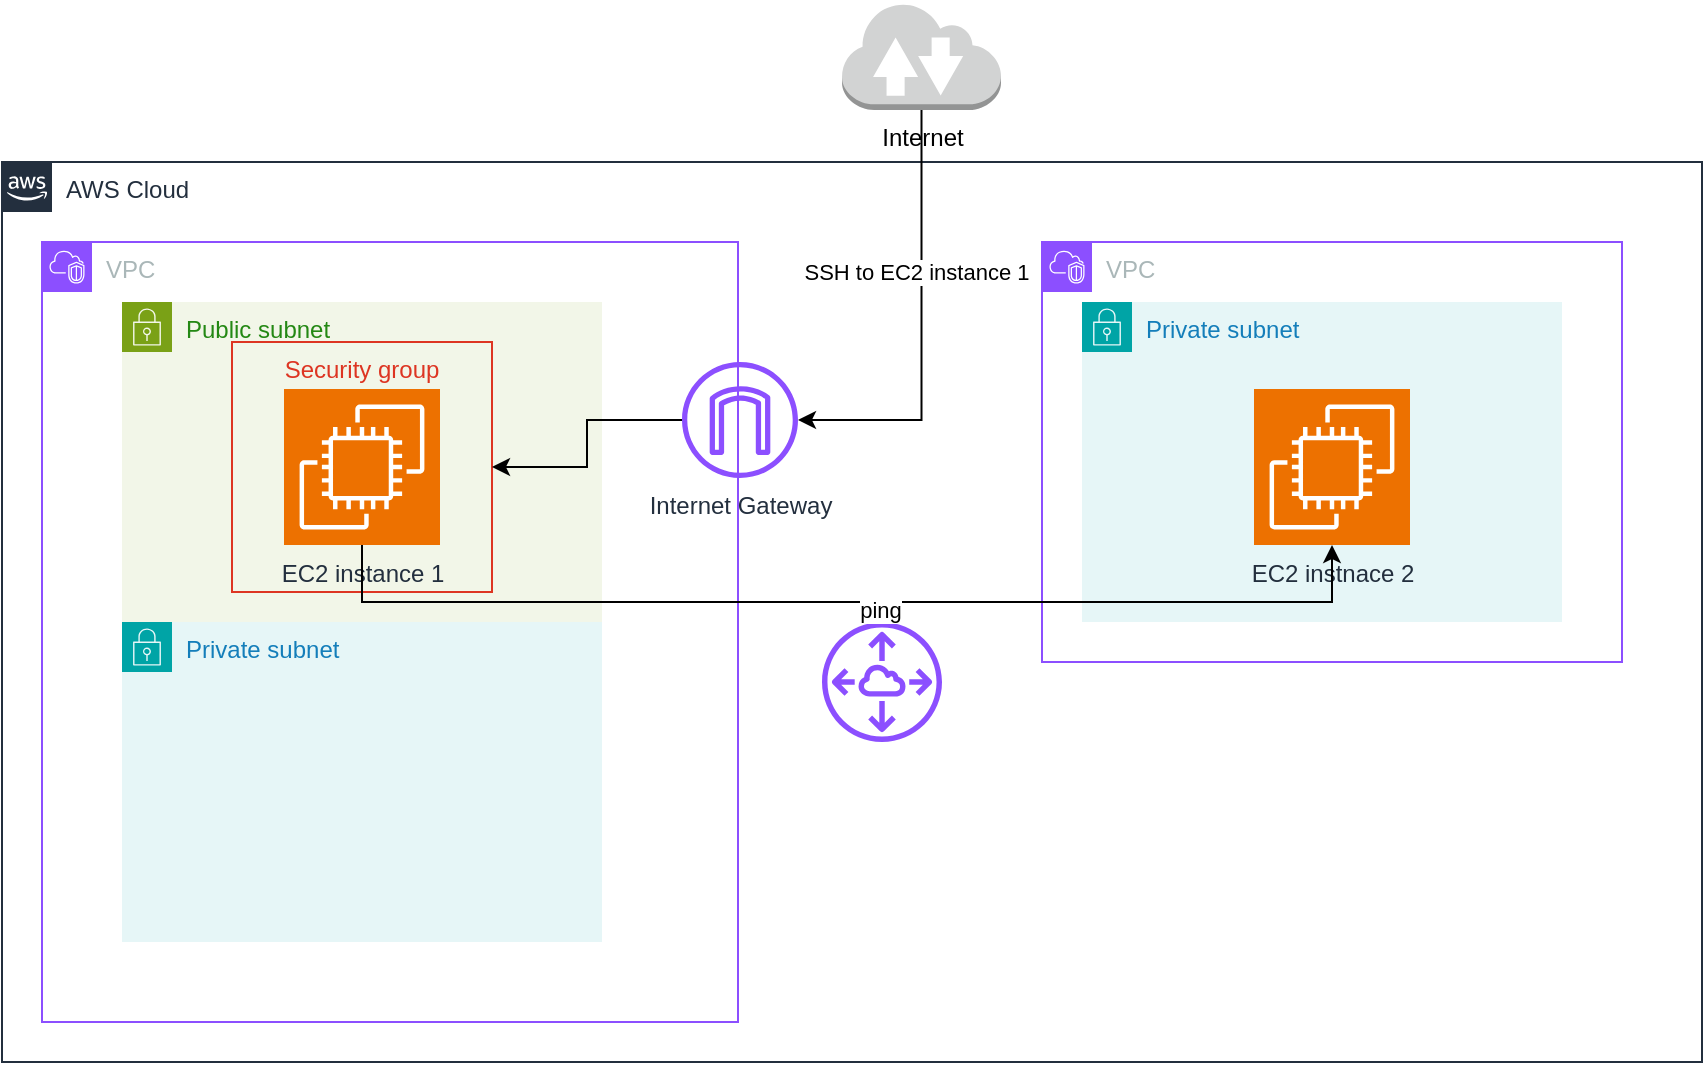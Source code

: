 <mxfile version="27.1.6">
  <diagram id="Ht1M8jgEwFfnCIfOTk4-" name="Page-1">
    <mxGraphModel dx="1213" dy="643" grid="1" gridSize="10" guides="1" tooltips="1" connect="1" arrows="1" fold="1" page="1" pageScale="1" pageWidth="1169" pageHeight="827" math="0" shadow="0">
      <root>
        <mxCell id="0" />
        <mxCell id="1" parent="0" />
        <mxCell id="sEyTGMz4XOPRMykjfv5Z-1" value="Public subnet" style="points=[[0,0],[0.25,0],[0.5,0],[0.75,0],[1,0],[1,0.25],[1,0.5],[1,0.75],[1,1],[0.75,1],[0.5,1],[0.25,1],[0,1],[0,0.75],[0,0.5],[0,0.25]];outlineConnect=0;gradientColor=none;html=1;whiteSpace=wrap;fontSize=12;fontStyle=0;container=1;pointerEvents=0;collapsible=0;recursiveResize=0;shape=mxgraph.aws4.group;grIcon=mxgraph.aws4.group_security_group;grStroke=0;strokeColor=#7AA116;fillColor=#F2F6E8;verticalAlign=top;align=left;spacingLeft=30;fontColor=#248814;dashed=0;" parent="1" vertex="1">
          <mxGeometry x="200" y="160" width="240" height="160" as="geometry" />
        </mxCell>
        <mxCell id="sEyTGMz4XOPRMykjfv5Z-6" value="Security group" style="fillColor=none;strokeColor=#DD3522;verticalAlign=top;fontStyle=0;fontColor=#DD3522;whiteSpace=wrap;html=1;" parent="sEyTGMz4XOPRMykjfv5Z-1" vertex="1">
          <mxGeometry x="55" y="20" width="130" height="125" as="geometry" />
        </mxCell>
        <mxCell id="sEyTGMz4XOPRMykjfv5Z-4" value="EC2 instance 1" style="sketch=0;points=[[0,0,0],[0.25,0,0],[0.5,0,0],[0.75,0,0],[1,0,0],[0,1,0],[0.25,1,0],[0.5,1,0],[0.75,1,0],[1,1,0],[0,0.25,0],[0,0.5,0],[0,0.75,0],[1,0.25,0],[1,0.5,0],[1,0.75,0]];outlineConnect=0;fontColor=#232F3E;fillColor=#ED7100;strokeColor=#ffffff;dashed=0;verticalLabelPosition=bottom;verticalAlign=top;align=center;html=1;fontSize=12;fontStyle=0;aspect=fixed;shape=mxgraph.aws4.resourceIcon;resIcon=mxgraph.aws4.ec2;" parent="sEyTGMz4XOPRMykjfv5Z-1" vertex="1">
          <mxGeometry x="81" y="43.5" width="78" height="78" as="geometry" />
        </mxCell>
        <mxCell id="sEyTGMz4XOPRMykjfv5Z-2" value="Private subnet" style="points=[[0,0],[0.25,0],[0.5,0],[0.75,0],[1,0],[1,0.25],[1,0.5],[1,0.75],[1,1],[0.75,1],[0.5,1],[0.25,1],[0,1],[0,0.75],[0,0.5],[0,0.25]];outlineConnect=0;gradientColor=none;html=1;whiteSpace=wrap;fontSize=12;fontStyle=0;container=1;pointerEvents=0;collapsible=0;recursiveResize=0;shape=mxgraph.aws4.group;grIcon=mxgraph.aws4.group_security_group;grStroke=0;strokeColor=#00A4A6;fillColor=#E6F6F7;verticalAlign=top;align=left;spacingLeft=30;fontColor=#147EBA;dashed=0;" parent="1" vertex="1">
          <mxGeometry x="200" y="320" width="240" height="160" as="geometry" />
        </mxCell>
        <mxCell id="sEyTGMz4XOPRMykjfv5Z-3" value="Private subnet" style="points=[[0,0],[0.25,0],[0.5,0],[0.75,0],[1,0],[1,0.25],[1,0.5],[1,0.75],[1,1],[0.75,1],[0.5,1],[0.25,1],[0,1],[0,0.75],[0,0.5],[0,0.25]];outlineConnect=0;gradientColor=none;html=1;whiteSpace=wrap;fontSize=12;fontStyle=0;container=1;pointerEvents=0;collapsible=0;recursiveResize=0;shape=mxgraph.aws4.group;grIcon=mxgraph.aws4.group_security_group;grStroke=0;strokeColor=#00A4A6;fillColor=#E6F6F7;verticalAlign=top;align=left;spacingLeft=30;fontColor=#147EBA;dashed=0;" parent="1" vertex="1">
          <mxGeometry x="680" y="160" width="240" height="160" as="geometry" />
        </mxCell>
        <mxCell id="sEyTGMz4XOPRMykjfv5Z-7" value="VPC" style="points=[[0,0],[0.25,0],[0.5,0],[0.75,0],[1,0],[1,0.25],[1,0.5],[1,0.75],[1,1],[0.75,1],[0.5,1],[0.25,1],[0,1],[0,0.75],[0,0.5],[0,0.25]];outlineConnect=0;gradientColor=none;html=1;whiteSpace=wrap;fontSize=12;fontStyle=0;container=1;pointerEvents=0;collapsible=0;recursiveResize=0;shape=mxgraph.aws4.group;grIcon=mxgraph.aws4.group_vpc2;strokeColor=#8C4FFF;fillColor=none;verticalAlign=top;align=left;spacingLeft=30;fontColor=#AAB7B8;dashed=0;" parent="1" vertex="1">
          <mxGeometry x="160" y="130" width="348" height="390" as="geometry" />
        </mxCell>
        <mxCell id="sEyTGMz4XOPRMykjfv5Z-8" value="VPC" style="points=[[0,0],[0.25,0],[0.5,0],[0.75,0],[1,0],[1,0.25],[1,0.5],[1,0.75],[1,1],[0.75,1],[0.5,1],[0.25,1],[0,1],[0,0.75],[0,0.5],[0,0.25]];outlineConnect=0;gradientColor=none;html=1;whiteSpace=wrap;fontSize=12;fontStyle=0;container=1;pointerEvents=0;collapsible=0;recursiveResize=0;shape=mxgraph.aws4.group;grIcon=mxgraph.aws4.group_vpc2;strokeColor=#8C4FFF;fillColor=none;verticalAlign=top;align=left;spacingLeft=30;fontColor=#AAB7B8;dashed=0;" parent="1" vertex="1">
          <mxGeometry x="660" y="130" width="290" height="210" as="geometry" />
        </mxCell>
        <mxCell id="sEyTGMz4XOPRMykjfv5Z-9" value="EC2 instnace 2" style="sketch=0;points=[[0,0,0],[0.25,0,0],[0.5,0,0],[0.75,0,0],[1,0,0],[0,1,0],[0.25,1,0],[0.5,1,0],[0.75,1,0],[1,1,0],[0,0.25,0],[0,0.5,0],[0,0.75,0],[1,0.25,0],[1,0.5,0],[1,0.75,0]];outlineConnect=0;fontColor=#232F3E;fillColor=#ED7100;strokeColor=#ffffff;dashed=0;verticalLabelPosition=bottom;verticalAlign=top;align=center;html=1;fontSize=12;fontStyle=0;aspect=fixed;shape=mxgraph.aws4.resourceIcon;resIcon=mxgraph.aws4.ec2;" parent="sEyTGMz4XOPRMykjfv5Z-8" vertex="1">
          <mxGeometry x="106" y="73.5" width="78" height="78" as="geometry" />
        </mxCell>
        <mxCell id="sEyTGMz4XOPRMykjfv5Z-10" value="AWS Cloud" style="points=[[0,0],[0.25,0],[0.5,0],[0.75,0],[1,0],[1,0.25],[1,0.5],[1,0.75],[1,1],[0.75,1],[0.5,1],[0.25,1],[0,1],[0,0.75],[0,0.5],[0,0.25]];outlineConnect=0;gradientColor=none;html=1;whiteSpace=wrap;fontSize=12;fontStyle=0;container=1;pointerEvents=0;collapsible=0;recursiveResize=0;shape=mxgraph.aws4.group;grIcon=mxgraph.aws4.group_aws_cloud_alt;strokeColor=#232F3E;fillColor=none;verticalAlign=top;align=left;spacingLeft=30;fontColor=#232F3E;dashed=0;" parent="1" vertex="1">
          <mxGeometry x="140" y="90" width="850" height="450" as="geometry" />
        </mxCell>
        <mxCell id="_HQ_mAnuQUOQdwVPvj10-2" value="" style="sketch=0;outlineConnect=0;fontColor=#232F3E;gradientColor=none;fillColor=#8C4FFF;strokeColor=none;dashed=0;verticalLabelPosition=bottom;verticalAlign=top;align=center;html=1;fontSize=12;fontStyle=0;aspect=fixed;pointerEvents=1;shape=mxgraph.aws4.peering;" vertex="1" parent="sEyTGMz4XOPRMykjfv5Z-10">
          <mxGeometry x="410" y="230" width="60" height="60" as="geometry" />
        </mxCell>
        <mxCell id="sEyTGMz4XOPRMykjfv5Z-14" style="edgeStyle=orthogonalEdgeStyle;rounded=0;orthogonalLoop=1;jettySize=auto;html=1;" parent="1" source="sEyTGMz4XOPRMykjfv5Z-11" target="sEyTGMz4XOPRMykjfv5Z-6" edge="1">
          <mxGeometry relative="1" as="geometry" />
        </mxCell>
        <mxCell id="sEyTGMz4XOPRMykjfv5Z-11" value="Internet Gateway" style="sketch=0;outlineConnect=0;fontColor=#232F3E;gradientColor=none;fillColor=#8C4FFF;strokeColor=none;dashed=0;verticalLabelPosition=bottom;verticalAlign=top;align=center;html=1;fontSize=12;fontStyle=0;aspect=fixed;pointerEvents=1;shape=mxgraph.aws4.internet_gateway;" parent="1" vertex="1">
          <mxGeometry x="480" y="190" width="58" height="58" as="geometry" />
        </mxCell>
        <mxCell id="sEyTGMz4XOPRMykjfv5Z-13" style="edgeStyle=orthogonalEdgeStyle;rounded=0;orthogonalLoop=1;jettySize=auto;html=1;" parent="1" source="sEyTGMz4XOPRMykjfv5Z-12" target="sEyTGMz4XOPRMykjfv5Z-11" edge="1">
          <mxGeometry relative="1" as="geometry">
            <mxPoint x="599.75" y="240" as="targetPoint" />
            <Array as="points">
              <mxPoint x="600" y="219" />
            </Array>
          </mxGeometry>
        </mxCell>
        <mxCell id="_HQ_mAnuQUOQdwVPvj10-4" value="SSH to EC2 instance 1" style="edgeLabel;html=1;align=center;verticalAlign=middle;resizable=0;points=[];" vertex="1" connectable="0" parent="sEyTGMz4XOPRMykjfv5Z-13">
          <mxGeometry x="-0.253" y="-3" relative="1" as="geometry">
            <mxPoint as="offset" />
          </mxGeometry>
        </mxCell>
        <mxCell id="sEyTGMz4XOPRMykjfv5Z-12" value="Internet" style="outlineConnect=0;dashed=0;verticalLabelPosition=bottom;verticalAlign=top;align=center;html=1;shape=mxgraph.aws3.internet_2;fillColor=#D2D3D3;gradientColor=none;" parent="1" vertex="1">
          <mxGeometry x="560" y="10" width="79.5" height="54" as="geometry" />
        </mxCell>
        <mxCell id="sEyTGMz4XOPRMykjfv5Z-16" style="edgeStyle=orthogonalEdgeStyle;rounded=0;orthogonalLoop=1;jettySize=auto;html=1;entryX=0.5;entryY=1;entryDx=0;entryDy=0;entryPerimeter=0;" parent="1" source="sEyTGMz4XOPRMykjfv5Z-4" target="sEyTGMz4XOPRMykjfv5Z-9" edge="1">
          <mxGeometry relative="1" as="geometry">
            <Array as="points">
              <mxPoint x="320" y="310" />
              <mxPoint x="805" y="310" />
            </Array>
          </mxGeometry>
        </mxCell>
        <mxCell id="_HQ_mAnuQUOQdwVPvj10-1" value="ping" style="edgeLabel;html=1;align=center;verticalAlign=middle;resizable=0;points=[];" vertex="1" connectable="0" parent="sEyTGMz4XOPRMykjfv5Z-16">
          <mxGeometry x="0.06" y="-4" relative="1" as="geometry">
            <mxPoint as="offset" />
          </mxGeometry>
        </mxCell>
      </root>
    </mxGraphModel>
  </diagram>
</mxfile>
